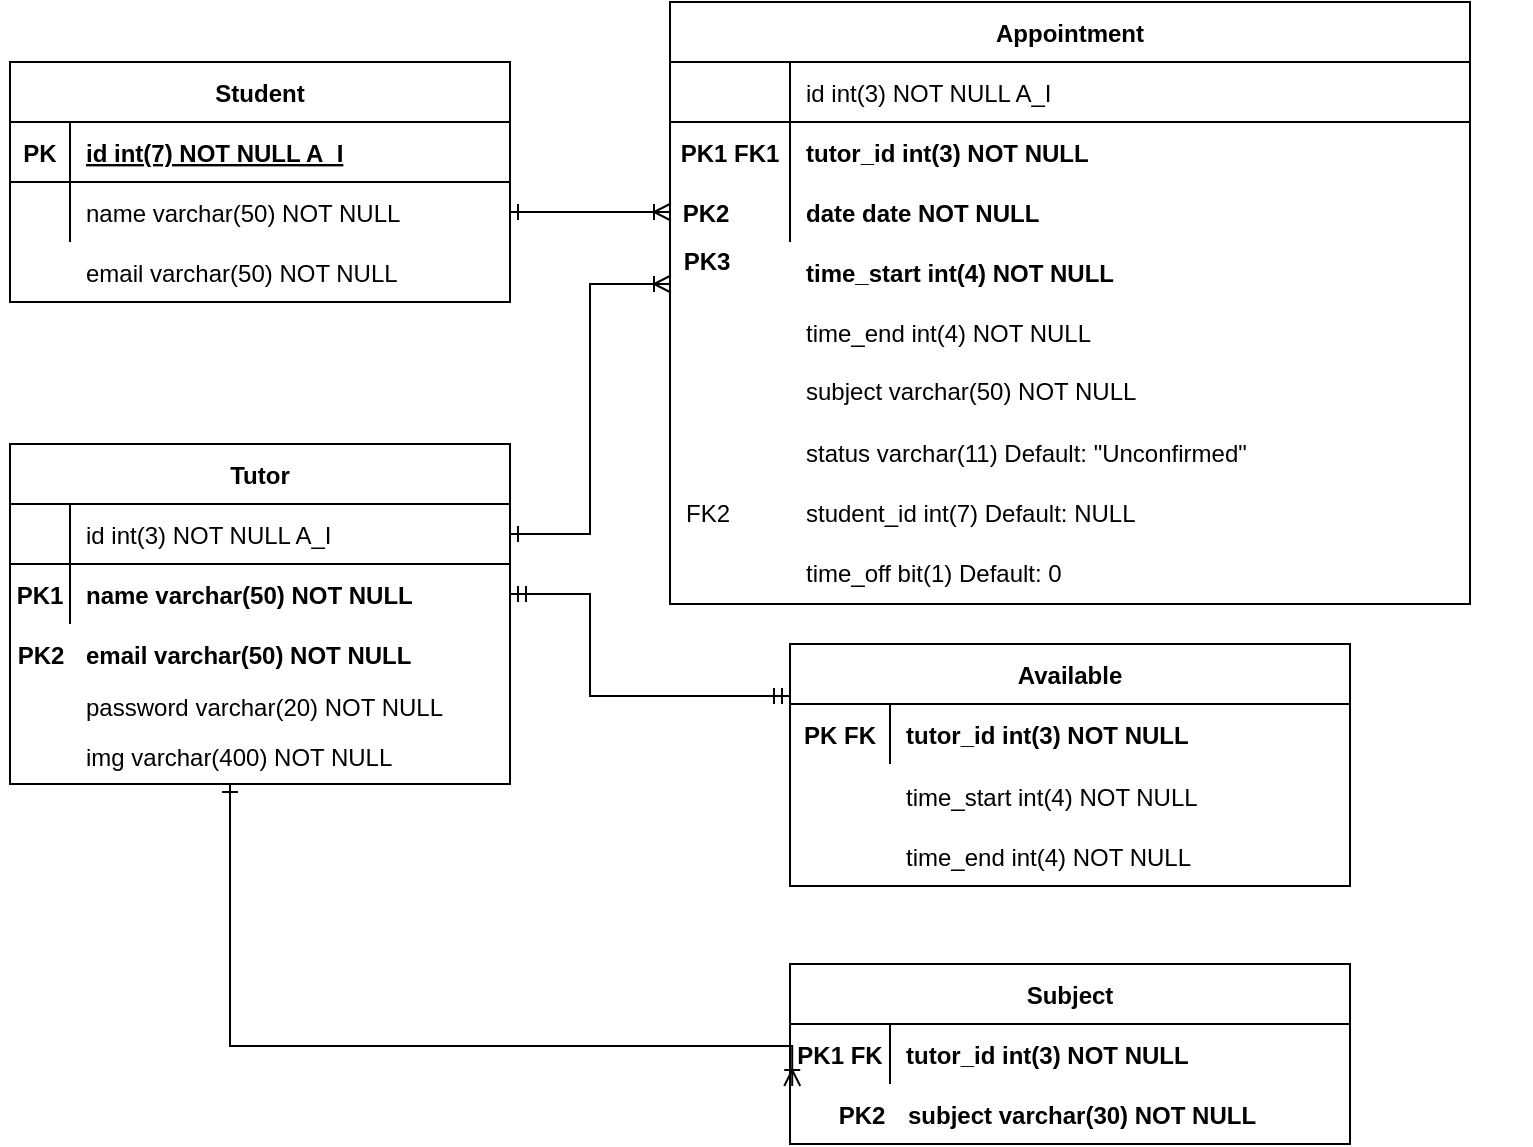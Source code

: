 <mxfile version="14.5.10" type="device"><diagram id="R2lEEEUBdFMjLlhIrx00" name="Page-1"><mxGraphModel dx="1298" dy="743" grid="1" gridSize="10" guides="1" tooltips="1" connect="1" arrows="1" fold="1" page="1" pageScale="1" pageWidth="850" pageHeight="1100" math="0" shadow="0" extFonts="Permanent Marker^https://fonts.googleapis.com/css?family=Permanent+Marker"><root><mxCell id="0"/><mxCell id="1" parent="0"/><mxCell id="C-vyLk0tnHw3VtMMgP7b-2" value="Appointment" style="shape=table;startSize=30;container=1;collapsible=1;childLayout=tableLayout;fixedRows=1;rowLines=0;fontStyle=1;align=center;resizeLast=1;" parent="1" vertex="1"><mxGeometry x="450" y="159" width="400" height="301" as="geometry"/></mxCell><mxCell id="C-vyLk0tnHw3VtMMgP7b-3" value="" style="shape=partialRectangle;collapsible=0;dropTarget=0;pointerEvents=0;fillColor=none;points=[[0,0.5],[1,0.5]];portConstraint=eastwest;top=0;left=0;right=0;bottom=1;" parent="C-vyLk0tnHw3VtMMgP7b-2" vertex="1"><mxGeometry y="30" width="400" height="30" as="geometry"/></mxCell><mxCell id="C-vyLk0tnHw3VtMMgP7b-4" value="" style="shape=partialRectangle;overflow=hidden;connectable=0;fillColor=none;top=0;left=0;bottom=0;right=0;fontStyle=1;" parent="C-vyLk0tnHw3VtMMgP7b-3" vertex="1"><mxGeometry width="60" height="30" as="geometry"/></mxCell><mxCell id="C-vyLk0tnHw3VtMMgP7b-5" value="id int(3) NOT NULL A_I" style="shape=partialRectangle;overflow=hidden;connectable=0;fillColor=none;top=0;left=0;bottom=0;right=0;align=left;spacingLeft=6;fontStyle=0;" parent="C-vyLk0tnHw3VtMMgP7b-3" vertex="1"><mxGeometry x="60" width="340" height="30" as="geometry"/></mxCell><mxCell id="C-vyLk0tnHw3VtMMgP7b-6" value="" style="shape=partialRectangle;collapsible=0;dropTarget=0;pointerEvents=0;fillColor=none;points=[[0,0.5],[1,0.5]];portConstraint=eastwest;top=0;left=0;right=0;bottom=0;" parent="C-vyLk0tnHw3VtMMgP7b-2" vertex="1"><mxGeometry y="60" width="400" height="30" as="geometry"/></mxCell><mxCell id="C-vyLk0tnHw3VtMMgP7b-7" value="PK1 FK1" style="shape=partialRectangle;overflow=hidden;connectable=0;fillColor=none;top=0;left=0;bottom=0;right=0;fontStyle=1" parent="C-vyLk0tnHw3VtMMgP7b-6" vertex="1"><mxGeometry width="60" height="30" as="geometry"/></mxCell><mxCell id="C-vyLk0tnHw3VtMMgP7b-8" value="tutor_id int(3) NOT NULL" style="shape=partialRectangle;overflow=hidden;connectable=0;fillColor=none;top=0;left=0;bottom=0;right=0;align=left;spacingLeft=6;fontStyle=1" parent="C-vyLk0tnHw3VtMMgP7b-6" vertex="1"><mxGeometry x="60" width="340" height="30" as="geometry"/></mxCell><mxCell id="C-vyLk0tnHw3VtMMgP7b-9" value="" style="shape=partialRectangle;collapsible=0;dropTarget=0;pointerEvents=0;fillColor=none;points=[[0,0.5],[1,0.5]];portConstraint=eastwest;top=0;left=0;right=0;bottom=0;" parent="C-vyLk0tnHw3VtMMgP7b-2" vertex="1"><mxGeometry y="90" width="400" height="30" as="geometry"/></mxCell><mxCell id="C-vyLk0tnHw3VtMMgP7b-10" value="" style="shape=partialRectangle;overflow=hidden;connectable=0;fillColor=none;top=0;left=0;bottom=0;right=0;" parent="C-vyLk0tnHw3VtMMgP7b-9" vertex="1"><mxGeometry width="60" height="30" as="geometry"/></mxCell><mxCell id="C-vyLk0tnHw3VtMMgP7b-11" value="date date NOT NULL" style="shape=partialRectangle;overflow=hidden;connectable=0;fillColor=none;top=0;left=0;bottom=0;right=0;align=left;spacingLeft=6;fontStyle=1" parent="C-vyLk0tnHw3VtMMgP7b-9" vertex="1"><mxGeometry x="60" width="340" height="30" as="geometry"/></mxCell><mxCell id="WFSzWLN4E94Ujx_nMipe-96" style="edgeStyle=orthogonalEdgeStyle;rounded=0;orthogonalLoop=1;jettySize=auto;html=1;endArrow=ERoneToMany;endFill=0;startArrow=ERone;startFill=0;entryX=0.004;entryY=1.033;entryDx=0;entryDy=0;entryPerimeter=0;" parent="1" target="WFSzWLN4E94Ujx_nMipe-81" edge="1"><mxGeometry relative="1" as="geometry"><mxPoint x="447" y="850" as="targetPoint"/><Array as="points"><mxPoint x="230" y="681"/></Array><mxPoint x="230" y="550" as="sourcePoint"/></mxGeometry></mxCell><mxCell id="C-vyLk0tnHw3VtMMgP7b-23" value="Tutor" style="shape=table;startSize=30;container=1;collapsible=1;childLayout=tableLayout;fixedRows=1;rowLines=0;fontStyle=1;align=center;resizeLast=1;" parent="1" vertex="1"><mxGeometry x="120" y="380" width="250" height="170" as="geometry"/></mxCell><mxCell id="C-vyLk0tnHw3VtMMgP7b-24" value="" style="shape=partialRectangle;collapsible=0;dropTarget=0;pointerEvents=0;fillColor=none;points=[[0,0.5],[1,0.5]];portConstraint=eastwest;top=0;left=0;right=0;bottom=1;" parent="C-vyLk0tnHw3VtMMgP7b-23" vertex="1"><mxGeometry y="30" width="250" height="30" as="geometry"/></mxCell><mxCell id="C-vyLk0tnHw3VtMMgP7b-25" value="" style="shape=partialRectangle;overflow=hidden;connectable=0;fillColor=none;top=0;left=0;bottom=0;right=0;fontStyle=1;" parent="C-vyLk0tnHw3VtMMgP7b-24" vertex="1"><mxGeometry width="30" height="30" as="geometry"/></mxCell><mxCell id="C-vyLk0tnHw3VtMMgP7b-26" value="id int(3) NOT NULL A_I" style="shape=partialRectangle;overflow=hidden;connectable=0;fillColor=none;top=0;left=0;bottom=0;right=0;align=left;spacingLeft=6;fontStyle=0;" parent="C-vyLk0tnHw3VtMMgP7b-24" vertex="1"><mxGeometry x="30" width="220" height="30" as="geometry"/></mxCell><mxCell id="C-vyLk0tnHw3VtMMgP7b-27" value="" style="shape=partialRectangle;collapsible=0;dropTarget=0;pointerEvents=0;fillColor=none;points=[[0,0.5],[1,0.5]];portConstraint=eastwest;top=0;left=0;right=0;bottom=0;" parent="C-vyLk0tnHw3VtMMgP7b-23" vertex="1"><mxGeometry y="60" width="250" height="30" as="geometry"/></mxCell><mxCell id="C-vyLk0tnHw3VtMMgP7b-28" value="PK1" style="shape=partialRectangle;overflow=hidden;connectable=0;fillColor=none;top=0;left=0;bottom=0;right=0;fontStyle=1" parent="C-vyLk0tnHw3VtMMgP7b-27" vertex="1"><mxGeometry width="30" height="30" as="geometry"/></mxCell><mxCell id="C-vyLk0tnHw3VtMMgP7b-29" value="name varchar(50) NOT NULL" style="shape=partialRectangle;overflow=hidden;connectable=0;fillColor=none;top=0;left=0;bottom=0;right=0;align=left;spacingLeft=6;fontStyle=1" parent="C-vyLk0tnHw3VtMMgP7b-27" vertex="1"><mxGeometry x="30" width="220" height="30" as="geometry"/></mxCell><mxCell id="YDsJrs0OKEjR9E1qROdn-1" value="Student" style="shape=table;startSize=30;container=1;collapsible=1;childLayout=tableLayout;fixedRows=1;rowLines=0;fontStyle=1;align=center;resizeLast=1;" parent="1" vertex="1"><mxGeometry x="120" y="189" width="250" height="120" as="geometry"/></mxCell><mxCell id="YDsJrs0OKEjR9E1qROdn-2" value="" style="shape=partialRectangle;collapsible=0;dropTarget=0;pointerEvents=0;fillColor=none;points=[[0,0.5],[1,0.5]];portConstraint=eastwest;top=0;left=0;right=0;bottom=1;" parent="YDsJrs0OKEjR9E1qROdn-1" vertex="1"><mxGeometry y="30" width="250" height="30" as="geometry"/></mxCell><mxCell id="YDsJrs0OKEjR9E1qROdn-3" value="PK" style="shape=partialRectangle;overflow=hidden;connectable=0;fillColor=none;top=0;left=0;bottom=0;right=0;fontStyle=1;" parent="YDsJrs0OKEjR9E1qROdn-2" vertex="1"><mxGeometry width="30" height="30" as="geometry"/></mxCell><mxCell id="YDsJrs0OKEjR9E1qROdn-4" value="id int(7) NOT NULL A_I" style="shape=partialRectangle;overflow=hidden;connectable=0;fillColor=none;top=0;left=0;bottom=0;right=0;align=left;spacingLeft=6;fontStyle=5;" parent="YDsJrs0OKEjR9E1qROdn-2" vertex="1"><mxGeometry x="30" width="220" height="30" as="geometry"/></mxCell><mxCell id="YDsJrs0OKEjR9E1qROdn-5" value="" style="shape=partialRectangle;collapsible=0;dropTarget=0;pointerEvents=0;fillColor=none;points=[[0,0.5],[1,0.5]];portConstraint=eastwest;top=0;left=0;right=0;bottom=0;" parent="YDsJrs0OKEjR9E1qROdn-1" vertex="1"><mxGeometry y="60" width="250" height="30" as="geometry"/></mxCell><mxCell id="YDsJrs0OKEjR9E1qROdn-6" value="" style="shape=partialRectangle;overflow=hidden;connectable=0;fillColor=none;top=0;left=0;bottom=0;right=0;" parent="YDsJrs0OKEjR9E1qROdn-5" vertex="1"><mxGeometry width="30" height="30" as="geometry"/></mxCell><mxCell id="YDsJrs0OKEjR9E1qROdn-7" value="name varchar(50) NOT NULL" style="shape=partialRectangle;overflow=hidden;connectable=0;fillColor=none;top=0;left=0;bottom=0;right=0;align=left;spacingLeft=6;" parent="YDsJrs0OKEjR9E1qROdn-5" vertex="1"><mxGeometry x="30" width="220" height="30" as="geometry"/></mxCell><mxCell id="YDsJrs0OKEjR9E1qROdn-19" value="time_start int(4) NOT NULL" style="shape=partialRectangle;overflow=hidden;connectable=0;fillColor=none;top=0;left=0;bottom=0;right=0;align=left;spacingLeft=6;fontStyle=1" parent="1" vertex="1"><mxGeometry x="510" y="279" width="290" height="30" as="geometry"/></mxCell><mxCell id="YDsJrs0OKEjR9E1qROdn-20" value="time_end int(4) NOT NULL" style="shape=partialRectangle;overflow=hidden;connectable=0;fillColor=none;top=0;left=0;bottom=0;right=0;align=left;spacingLeft=6;" parent="1" vertex="1"><mxGeometry x="510" y="309" width="240" height="30" as="geometry"/></mxCell><mxCell id="YDsJrs0OKEjR9E1qROdn-30" value="status varchar(11) Default: &quot;Unconfirmed&quot;" style="shape=partialRectangle;overflow=hidden;connectable=0;fillColor=none;top=0;left=0;bottom=0;right=0;align=left;spacingLeft=6;" parent="1" vertex="1"><mxGeometry x="510" y="369" width="370" height="30" as="geometry"/></mxCell><mxCell id="WFSzWLN4E94Ujx_nMipe-1" value="Available" style="shape=table;startSize=30;container=1;collapsible=1;childLayout=tableLayout;fixedRows=1;rowLines=0;fontStyle=1;align=center;resizeLast=1;" parent="1" vertex="1"><mxGeometry x="510" y="480" width="280" height="121" as="geometry"/></mxCell><mxCell id="WFSzWLN4E94Ujx_nMipe-5" value="" style="shape=partialRectangle;collapsible=0;dropTarget=0;pointerEvents=0;fillColor=none;points=[[0,0.5],[1,0.5]];portConstraint=eastwest;top=0;left=0;right=0;bottom=0;" parent="WFSzWLN4E94Ujx_nMipe-1" vertex="1"><mxGeometry y="30" width="280" height="30" as="geometry"/></mxCell><mxCell id="WFSzWLN4E94Ujx_nMipe-6" value="PK FK" style="shape=partialRectangle;overflow=hidden;connectable=0;fillColor=none;top=0;left=0;bottom=0;right=0;fontStyle=1" parent="WFSzWLN4E94Ujx_nMipe-5" vertex="1"><mxGeometry width="50" height="30" as="geometry"/></mxCell><mxCell id="WFSzWLN4E94Ujx_nMipe-7" value="tutor_id int(3) NOT NULL" style="shape=partialRectangle;overflow=hidden;connectable=0;fillColor=none;top=0;left=0;bottom=0;right=0;align=left;spacingLeft=6;fontStyle=1" parent="WFSzWLN4E94Ujx_nMipe-5" vertex="1"><mxGeometry x="50" width="230" height="30" as="geometry"/></mxCell><mxCell id="WFSzWLN4E94Ujx_nMipe-8" value="" style="shape=partialRectangle;collapsible=0;dropTarget=0;pointerEvents=0;fillColor=none;points=[[0,0.5],[1,0.5]];portConstraint=eastwest;top=0;left=0;right=0;bottom=0;" parent="1" vertex="1"><mxGeometry x="530" y="541" width="250" height="30" as="geometry"/></mxCell><mxCell id="WFSzWLN4E94Ujx_nMipe-9" value="" style="shape=partialRectangle;overflow=hidden;connectable=0;fillColor=none;top=0;left=0;bottom=0;right=0;" parent="WFSzWLN4E94Ujx_nMipe-8" vertex="1"><mxGeometry width="30" height="30" as="geometry"/></mxCell><mxCell id="WFSzWLN4E94Ujx_nMipe-10" value="time_start int(4) NOT NULL" style="shape=partialRectangle;overflow=hidden;connectable=0;fillColor=none;top=0;left=0;bottom=0;right=0;align=left;spacingLeft=6;" parent="WFSzWLN4E94Ujx_nMipe-8" vertex="1"><mxGeometry x="30" width="220" height="30" as="geometry"/></mxCell><mxCell id="WFSzWLN4E94Ujx_nMipe-11" value="" style="shape=partialRectangle;collapsible=0;dropTarget=0;pointerEvents=0;fillColor=none;points=[[0,0.5],[1,0.5]];portConstraint=eastwest;top=0;left=0;right=0;bottom=0;" parent="1" vertex="1"><mxGeometry x="530" y="571" width="250" height="30" as="geometry"/></mxCell><mxCell id="WFSzWLN4E94Ujx_nMipe-12" value="" style="shape=partialRectangle;overflow=hidden;connectable=0;fillColor=none;top=0;left=0;bottom=0;right=0;" parent="WFSzWLN4E94Ujx_nMipe-11" vertex="1"><mxGeometry width="30" height="30" as="geometry"/></mxCell><mxCell id="WFSzWLN4E94Ujx_nMipe-13" value="time_end int(4) NOT NULL" style="shape=partialRectangle;overflow=hidden;connectable=0;fillColor=none;top=0;left=0;bottom=0;right=0;align=left;spacingLeft=6;" parent="WFSzWLN4E94Ujx_nMipe-11" vertex="1"><mxGeometry x="30" width="220" height="30" as="geometry"/></mxCell><mxCell id="WFSzWLN4E94Ujx_nMipe-65" value="email varchar(50) NOT NULL" style="shape=partialRectangle;overflow=hidden;connectable=0;fillColor=none;top=0;left=0;bottom=0;right=0;align=left;spacingLeft=6;fontStyle=1" parent="1" vertex="1"><mxGeometry x="150" y="470" width="220" height="30" as="geometry"/></mxCell><mxCell id="WFSzWLN4E94Ujx_nMipe-66" value="email varchar(50) NOT NULL" style="shape=partialRectangle;overflow=hidden;connectable=0;fillColor=none;top=0;left=0;bottom=0;right=0;align=left;spacingLeft=6;" parent="1" vertex="1"><mxGeometry x="150" y="279" width="220" height="30" as="geometry"/></mxCell><mxCell id="WFSzWLN4E94Ujx_nMipe-67" value="student_id int(7) Default: NULL" style="shape=partialRectangle;overflow=hidden;connectable=0;fillColor=none;top=0;left=0;bottom=0;right=0;align=left;spacingLeft=6;" parent="1" vertex="1"><mxGeometry x="510" y="399" width="220" height="30" as="geometry"/></mxCell><mxCell id="WFSzWLN4E94Ujx_nMipe-68" value="FK2" style="shape=partialRectangle;overflow=hidden;connectable=0;fillColor=none;top=0;left=0;bottom=0;right=0;" parent="1" vertex="1"><mxGeometry x="454" y="399" width="30" height="30" as="geometry"/></mxCell><mxCell id="WFSzWLN4E94Ujx_nMipe-77" value="Subject" style="shape=table;startSize=30;container=1;collapsible=1;childLayout=tableLayout;fixedRows=1;rowLines=0;fontStyle=1;align=center;resizeLast=1;" parent="1" vertex="1"><mxGeometry x="510" y="640" width="280" height="90" as="geometry"/></mxCell><mxCell id="WFSzWLN4E94Ujx_nMipe-81" value="" style="shape=partialRectangle;collapsible=0;dropTarget=0;pointerEvents=0;fillColor=none;points=[[0,0.5],[1,0.5]];portConstraint=eastwest;top=0;left=0;right=0;bottom=0;" parent="WFSzWLN4E94Ujx_nMipe-77" vertex="1"><mxGeometry y="30" width="280" height="30" as="geometry"/></mxCell><mxCell id="WFSzWLN4E94Ujx_nMipe-82" value="PK1 FK" style="shape=partialRectangle;overflow=hidden;connectable=0;fillColor=none;top=0;left=0;bottom=0;right=0;fontStyle=1" parent="WFSzWLN4E94Ujx_nMipe-81" vertex="1"><mxGeometry width="50" height="30" as="geometry"/></mxCell><mxCell id="WFSzWLN4E94Ujx_nMipe-83" value="tutor_id int(3) NOT NULL" style="shape=partialRectangle;overflow=hidden;connectable=0;fillColor=none;top=0;left=0;bottom=0;right=0;align=left;spacingLeft=6;fontStyle=1" parent="WFSzWLN4E94Ujx_nMipe-81" vertex="1"><mxGeometry x="50" width="230" height="30" as="geometry"/></mxCell><mxCell id="WFSzWLN4E94Ujx_nMipe-92" value="" style="shape=partialRectangle;collapsible=0;dropTarget=0;pointerEvents=0;fillColor=none;points=[[0,0.5],[1,0.5]];portConstraint=eastwest;top=0;left=0;right=0;bottom=0;fontStyle=1" parent="1" vertex="1"><mxGeometry x="531" y="700" width="250" height="30" as="geometry"/></mxCell><mxCell id="WFSzWLN4E94Ujx_nMipe-93" value="PK2" style="shape=partialRectangle;overflow=hidden;connectable=0;fillColor=none;top=0;left=0;bottom=0;right=0;fontStyle=1" parent="WFSzWLN4E94Ujx_nMipe-92" vertex="1"><mxGeometry width="30.0" height="30" as="geometry"/></mxCell><mxCell id="WFSzWLN4E94Ujx_nMipe-94" value="subject varchar(30) NOT NULL" style="shape=partialRectangle;overflow=hidden;connectable=0;fillColor=none;top=0;left=0;bottom=0;right=0;align=left;spacingLeft=6;fontStyle=1" parent="WFSzWLN4E94Ujx_nMipe-92" vertex="1"><mxGeometry x="30" width="220" height="30" as="geometry"/></mxCell><mxCell id="WFSzWLN4E94Ujx_nMipe-98" style="edgeStyle=orthogonalEdgeStyle;rounded=0;orthogonalLoop=1;jettySize=auto;html=1;exitX=1;exitY=0.5;exitDx=0;exitDy=0;startArrow=ERmandOne;startFill=0;endArrow=ERmandOne;endFill=0;" parent="1" source="C-vyLk0tnHw3VtMMgP7b-27" edge="1"><mxGeometry relative="1" as="geometry"><mxPoint x="510" y="506" as="targetPoint"/><Array as="points"><mxPoint x="410" y="455"/><mxPoint x="410" y="506"/></Array></mxGeometry></mxCell><mxCell id="WFSzWLN4E94Ujx_nMipe-103" style="edgeStyle=orthogonalEdgeStyle;rounded=0;orthogonalLoop=1;jettySize=auto;html=1;startArrow=ERone;startFill=0;endArrow=ERoneToMany;endFill=0;" parent="1" source="C-vyLk0tnHw3VtMMgP7b-24" edge="1"><mxGeometry relative="1" as="geometry"><mxPoint x="450" y="300" as="targetPoint"/><Array as="points"><mxPoint x="410" y="425"/><mxPoint x="410" y="300"/><mxPoint x="450" y="300"/></Array></mxGeometry></mxCell><mxCell id="WFSzWLN4E94Ujx_nMipe-105" style="edgeStyle=orthogonalEdgeStyle;rounded=0;orthogonalLoop=1;jettySize=auto;html=1;exitX=1;exitY=0.5;exitDx=0;exitDy=0;entryX=0;entryY=0.5;entryDx=0;entryDy=0;startArrow=ERone;startFill=0;endArrow=ERoneToMany;endFill=0;" parent="1" source="YDsJrs0OKEjR9E1qROdn-5" target="C-vyLk0tnHw3VtMMgP7b-9" edge="1"><mxGeometry relative="1" as="geometry"/></mxCell><mxCell id="pHerdXQE6GEwYdH_IeW3-42" value="PK2" style="shape=partialRectangle;overflow=hidden;connectable=0;fillColor=none;top=0;left=0;bottom=0;right=0;fontStyle=1" parent="1" vertex="1"><mxGeometry x="453" y="249" width="30" height="30" as="geometry"/></mxCell><mxCell id="38H43QQICGNisAFtB4mm-1" value="time_off bit(1) Default: 0" style="shape=partialRectangle;overflow=hidden;connectable=0;fillColor=none;top=0;left=0;bottom=0;right=0;align=left;spacingLeft=6;" parent="1" vertex="1"><mxGeometry x="510" y="429" width="220" height="30" as="geometry"/></mxCell><mxCell id="38H43QQICGNisAFtB4mm-2" value="img varchar(400) NOT NULL" style="shape=partialRectangle;overflow=hidden;connectable=0;fillColor=none;top=0;left=0;bottom=0;right=0;align=left;spacingLeft=6;" parent="1" vertex="1"><mxGeometry x="150" y="521" width="220" height="30" as="geometry"/></mxCell><mxCell id="38H43QQICGNisAFtB4mm-4" value="&lt;b&gt;PK3&lt;/b&gt;" style="text;html=1;align=center;verticalAlign=middle;resizable=0;points=[];autosize=1;" parent="1" vertex="1"><mxGeometry x="448" y="279" width="40" height="20" as="geometry"/></mxCell><mxCell id="38H43QQICGNisAFtB4mm-5" value="&lt;b&gt;PK2&lt;/b&gt;" style="text;html=1;align=center;verticalAlign=middle;resizable=0;points=[];autosize=1;" parent="1" vertex="1"><mxGeometry x="115" y="476" width="40" height="20" as="geometry"/></mxCell><mxCell id="38H43QQICGNisAFtB4mm-6" value="password varchar(20) NOT NULL" style="shape=partialRectangle;overflow=hidden;connectable=0;fillColor=none;top=0;left=0;bottom=0;right=0;align=left;spacingLeft=6;" parent="1" vertex="1"><mxGeometry x="150" y="496" width="220" height="30" as="geometry"/></mxCell><mxCell id="9InEy9OSQj3lDd8vijow-2" value="subject varchar(50) NOT NULL" style="shape=partialRectangle;overflow=hidden;connectable=0;fillColor=none;top=0;left=0;bottom=0;right=0;align=left;spacingLeft=6;" vertex="1" parent="1"><mxGeometry x="510" y="338" width="370" height="30" as="geometry"/></mxCell></root></mxGraphModel></diagram></mxfile>